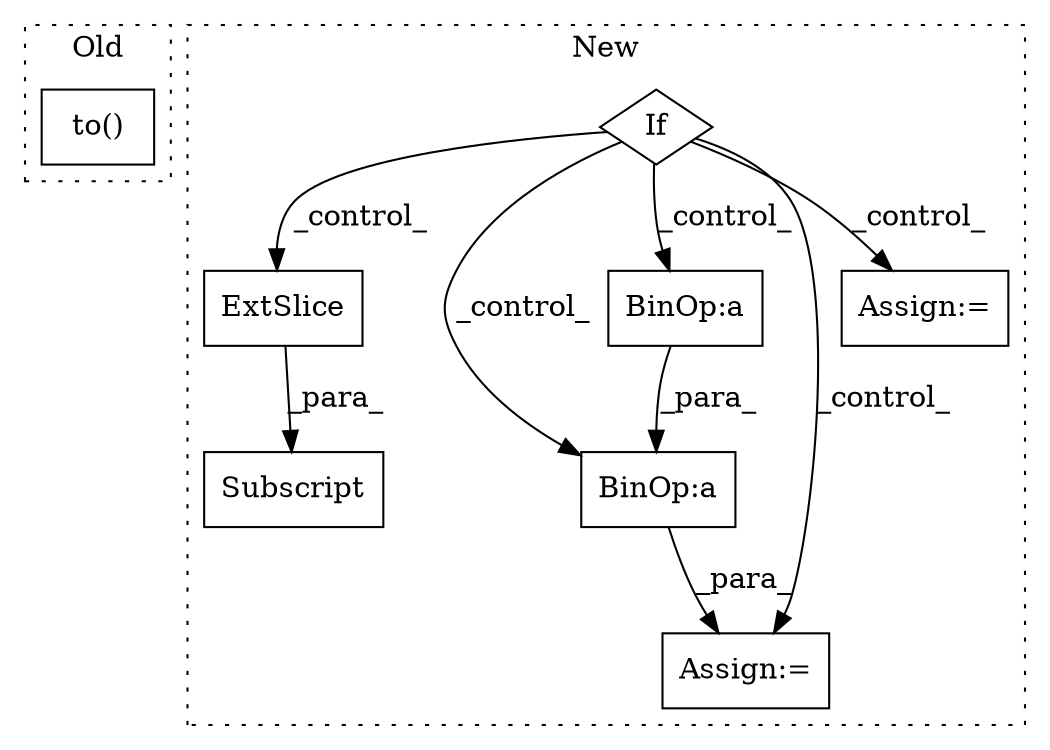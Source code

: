 digraph G {
subgraph cluster0 {
1 [label="to()" a="75" s="2022,2060" l="27,1" shape="box"];
label = "Old";
style="dotted";
}
subgraph cluster1 {
2 [label="Subscript" a="63" s="2944,0" l="10,0" shape="box"];
3 [label="ExtSlice" a="85" s="2944" l="1" shape="box"];
4 [label="If" a="96" s="2430,2445" l="3,23" shape="diamond"];
5 [label="BinOp:a" a="82" s="2762" l="18" shape="box"];
6 [label="BinOp:a" a="82" s="2772" l="3" shape="box"];
7 [label="Assign:=" a="68" s="2757" l="3" shape="box"];
8 [label="Assign:=" a="68" s="2846" l="3" shape="box"];
label = "New";
style="dotted";
}
3 -> 2 [label="_para_"];
4 -> 6 [label="_control_"];
4 -> 3 [label="_control_"];
4 -> 5 [label="_control_"];
4 -> 8 [label="_control_"];
4 -> 7 [label="_control_"];
5 -> 7 [label="_para_"];
6 -> 5 [label="_para_"];
}